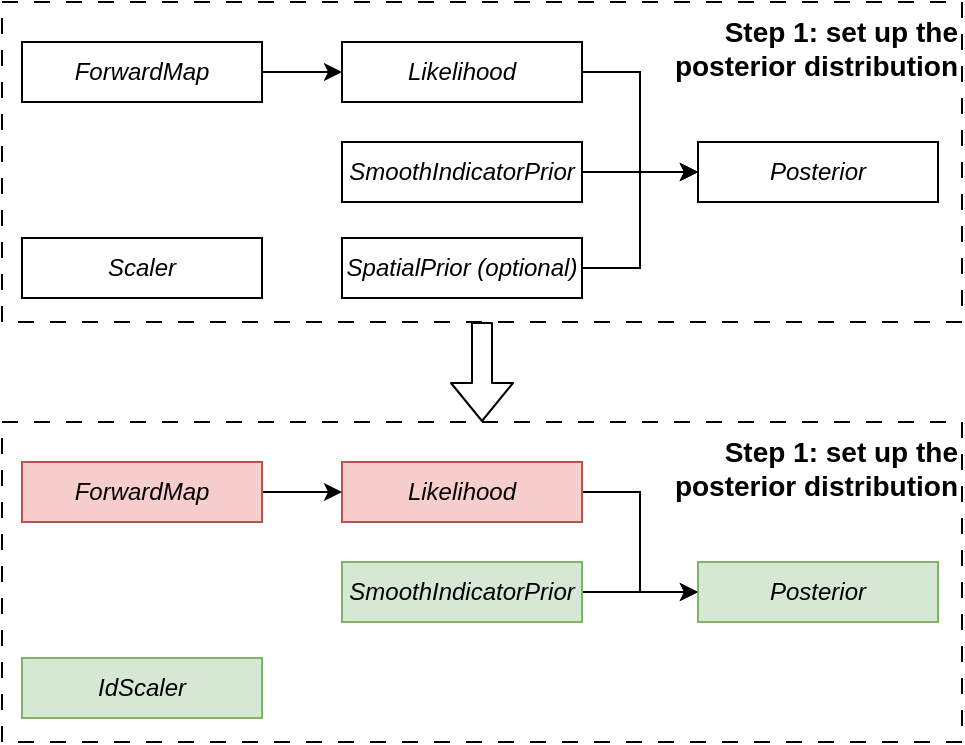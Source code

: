 <mxfile>
    <diagram id="_Q60teHZpB48CLvaf64t" name="Page-1">
        <mxGraphModel dx="1350" dy="-727" grid="1" gridSize="10" guides="1" tooltips="1" connect="1" arrows="1" fold="1" page="1" pageScale="1" pageWidth="827" pageHeight="1169" math="0" shadow="0">
            <root>
                <mxCell id="0"/>
                <mxCell id="1" parent="0"/>
                <mxCell id="54" style="edgeStyle=none;html=1;exitX=0.5;exitY=1;exitDx=0;exitDy=0;entryX=0.5;entryY=0;entryDx=0;entryDy=0;shape=flexArrow;targetPerimeterSpacing=0;sourcePerimeterSpacing=15;startSize=6;" parent="1" source="40" target="42" edge="1">
                    <mxGeometry relative="1" as="geometry"/>
                </mxCell>
                <mxCell id="40" value="&lt;b style=&quot;font-size: 14px;&quot;&gt;Step 1: set up the &lt;br&gt;posterior distribution&lt;/b&gt;" style="rounded=0;whiteSpace=wrap;html=1;dashed=1;fillColor=none;align=right;horizontal=1;verticalAlign=top;dashPattern=8 8;" parent="1" vertex="1">
                    <mxGeometry x="-810" y="1340" width="480" height="160" as="geometry"/>
                </mxCell>
                <mxCell id="35" style="edgeStyle=orthogonalEdgeStyle;rounded=0;html=1;exitX=1;exitY=0.5;exitDx=0;exitDy=0;entryX=0;entryY=0.5;entryDx=0;entryDy=0;" parent="1" source="12" target="14" edge="1">
                    <mxGeometry relative="1" as="geometry"/>
                </mxCell>
                <mxCell id="12" value="&lt;span style=&quot;font-style: italic;&quot;&gt;Likelihood&lt;br&gt;&lt;/span&gt;" style="rounded=0;whiteSpace=wrap;html=1;" parent="1" vertex="1">
                    <mxGeometry x="-640" y="1360" width="120" height="30" as="geometry"/>
                </mxCell>
                <mxCell id="38" style="edgeStyle=orthogonalEdgeStyle;rounded=0;html=1;exitX=1;exitY=0.5;exitDx=0;exitDy=0;entryX=0;entryY=0.5;entryDx=0;entryDy=0;" parent="1" source="13" target="12" edge="1">
                    <mxGeometry relative="1" as="geometry"/>
                </mxCell>
                <mxCell id="13" value="&lt;span style=&quot;font-style: italic;&quot;&gt;ForwardMap&lt;br&gt;&lt;/span&gt;" style="rounded=0;whiteSpace=wrap;html=1;" parent="1" vertex="1">
                    <mxGeometry x="-800" y="1360" width="120" height="30" as="geometry"/>
                </mxCell>
                <mxCell id="14" value="&lt;span style=&quot;font-style: italic;&quot;&gt;Posterior&lt;br&gt;&lt;/span&gt;" style="rounded=0;whiteSpace=wrap;html=1;" parent="1" vertex="1">
                    <mxGeometry x="-462" y="1410" width="120" height="30" as="geometry"/>
                </mxCell>
                <mxCell id="34" value="" style="edgeStyle=orthogonalEdgeStyle;rounded=0;html=1;" parent="1" source="19" target="14" edge="1">
                    <mxGeometry relative="1" as="geometry"/>
                </mxCell>
                <mxCell id="19" value="&lt;span style=&quot;font-style: italic;&quot;&gt;SmoothIndicatorPrior&lt;br&gt;&lt;/span&gt;" style="rounded=0;whiteSpace=wrap;html=1;" parent="1" vertex="1">
                    <mxGeometry x="-640" y="1410" width="120" height="30" as="geometry"/>
                </mxCell>
                <mxCell id="36" style="edgeStyle=orthogonalEdgeStyle;rounded=0;html=1;exitX=1;exitY=0.5;exitDx=0;exitDy=0;entryX=0;entryY=0.5;entryDx=0;entryDy=0;" parent="1" source="20" target="14" edge="1">
                    <mxGeometry relative="1" as="geometry"/>
                </mxCell>
                <mxCell id="20" value="&lt;span style=&quot;font-style: italic;&quot;&gt;SpatialPrior (optional)&lt;br&gt;&lt;/span&gt;" style="rounded=0;whiteSpace=wrap;html=1;" parent="1" vertex="1">
                    <mxGeometry x="-640" y="1458" width="120" height="30" as="geometry"/>
                </mxCell>
                <mxCell id="39" value="&lt;span style=&quot;font-style: italic;&quot;&gt;Scaler&lt;br&gt;&lt;/span&gt;" style="rounded=0;whiteSpace=wrap;html=1;" parent="1" vertex="1">
                    <mxGeometry x="-800" y="1458" width="120" height="30" as="geometry"/>
                </mxCell>
                <mxCell id="42" value="&lt;b style=&quot;font-size: 14px;&quot;&gt;Step 1: set up the &lt;br&gt;posterior distribution&lt;/b&gt;" style="rounded=0;whiteSpace=wrap;html=1;dashed=1;fillColor=none;align=right;horizontal=1;verticalAlign=top;dashPattern=8 8;" parent="1" vertex="1">
                    <mxGeometry x="-810" y="1550" width="480" height="160" as="geometry"/>
                </mxCell>
                <mxCell id="43" style="edgeStyle=orthogonalEdgeStyle;rounded=0;html=1;exitX=1;exitY=0.5;exitDx=0;exitDy=0;entryX=0;entryY=0.5;entryDx=0;entryDy=0;" parent="1" source="44" target="47" edge="1">
                    <mxGeometry relative="1" as="geometry"/>
                </mxCell>
                <mxCell id="44" value="&lt;span style=&quot;font-style: italic;&quot;&gt;Likelihood&lt;br&gt;&lt;/span&gt;" style="rounded=0;whiteSpace=wrap;html=1;fillColor=#f8cecc;strokeColor=#b85450;" parent="1" vertex="1">
                    <mxGeometry x="-640" y="1570" width="120" height="30" as="geometry"/>
                </mxCell>
                <mxCell id="45" style="edgeStyle=orthogonalEdgeStyle;rounded=0;html=1;exitX=1;exitY=0.5;exitDx=0;exitDy=0;entryX=0;entryY=0.5;entryDx=0;entryDy=0;" parent="1" source="46" target="44" edge="1">
                    <mxGeometry relative="1" as="geometry"/>
                </mxCell>
                <mxCell id="46" value="&lt;span style=&quot;font-style: italic;&quot;&gt;ForwardMap&lt;br&gt;&lt;/span&gt;" style="rounded=0;whiteSpace=wrap;html=1;fillColor=#f8cecc;strokeColor=#b85450;" parent="1" vertex="1">
                    <mxGeometry x="-800" y="1570" width="120" height="30" as="geometry"/>
                </mxCell>
                <mxCell id="47" value="&lt;span style=&quot;font-style: italic;&quot;&gt;Posterior&lt;br&gt;&lt;/span&gt;" style="rounded=0;whiteSpace=wrap;html=1;fillColor=#d5e8d4;strokeColor=#82b366;" parent="1" vertex="1">
                    <mxGeometry x="-462" y="1620" width="120" height="30" as="geometry"/>
                </mxCell>
                <mxCell id="48" value="" style="edgeStyle=orthogonalEdgeStyle;rounded=0;html=1;" parent="1" source="49" target="47" edge="1">
                    <mxGeometry relative="1" as="geometry"/>
                </mxCell>
                <mxCell id="49" value="&lt;span style=&quot;font-style: italic;&quot;&gt;SmoothIndicatorPrior&lt;br&gt;&lt;/span&gt;" style="rounded=0;whiteSpace=wrap;html=1;fillColor=#d5e8d4;strokeColor=#82b366;" parent="1" vertex="1">
                    <mxGeometry x="-640" y="1620" width="120" height="30" as="geometry"/>
                </mxCell>
                <mxCell id="52" value="&lt;span style=&quot;font-style: italic;&quot;&gt;IdScaler&lt;br&gt;&lt;/span&gt;" style="rounded=0;whiteSpace=wrap;html=1;fillColor=#d5e8d4;strokeColor=#82b366;" parent="1" vertex="1">
                    <mxGeometry x="-800" y="1668" width="120" height="30" as="geometry"/>
                </mxCell>
            </root>
        </mxGraphModel>
    </diagram>
</mxfile>
